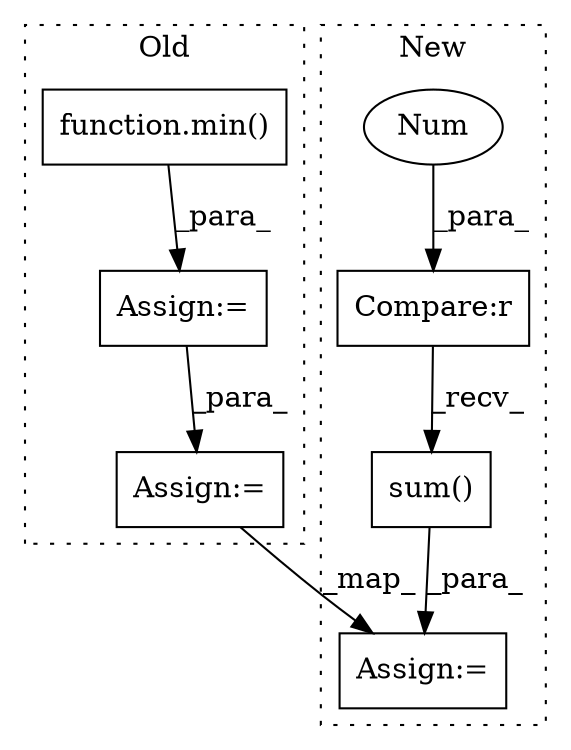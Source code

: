 digraph G {
subgraph cluster0 {
1 [label="function.min()" a="75" s="1270,1287" l="4,1" shape="box"];
3 [label="Assign:=" a="68" s="2475" l="3" shape="box"];
5 [label="Assign:=" a="68" s="2009" l="3" shape="box"];
label = "Old";
style="dotted";
}
subgraph cluster1 {
2 [label="sum()" a="75" s="2642" l="40" shape="box"];
4 [label="Assign:=" a="68" s="2802" l="3" shape="box"];
6 [label="Compare:r" a="40" s="2043" l="48" shape="box"];
7 [label="Num" a="76" s="2089" l="1" shape="ellipse"];
label = "New";
style="dotted";
}
1 -> 5 [label="_para_"];
2 -> 4 [label="_para_"];
3 -> 4 [label="_map_"];
5 -> 3 [label="_para_"];
6 -> 2 [label="_recv_"];
7 -> 6 [label="_para_"];
}